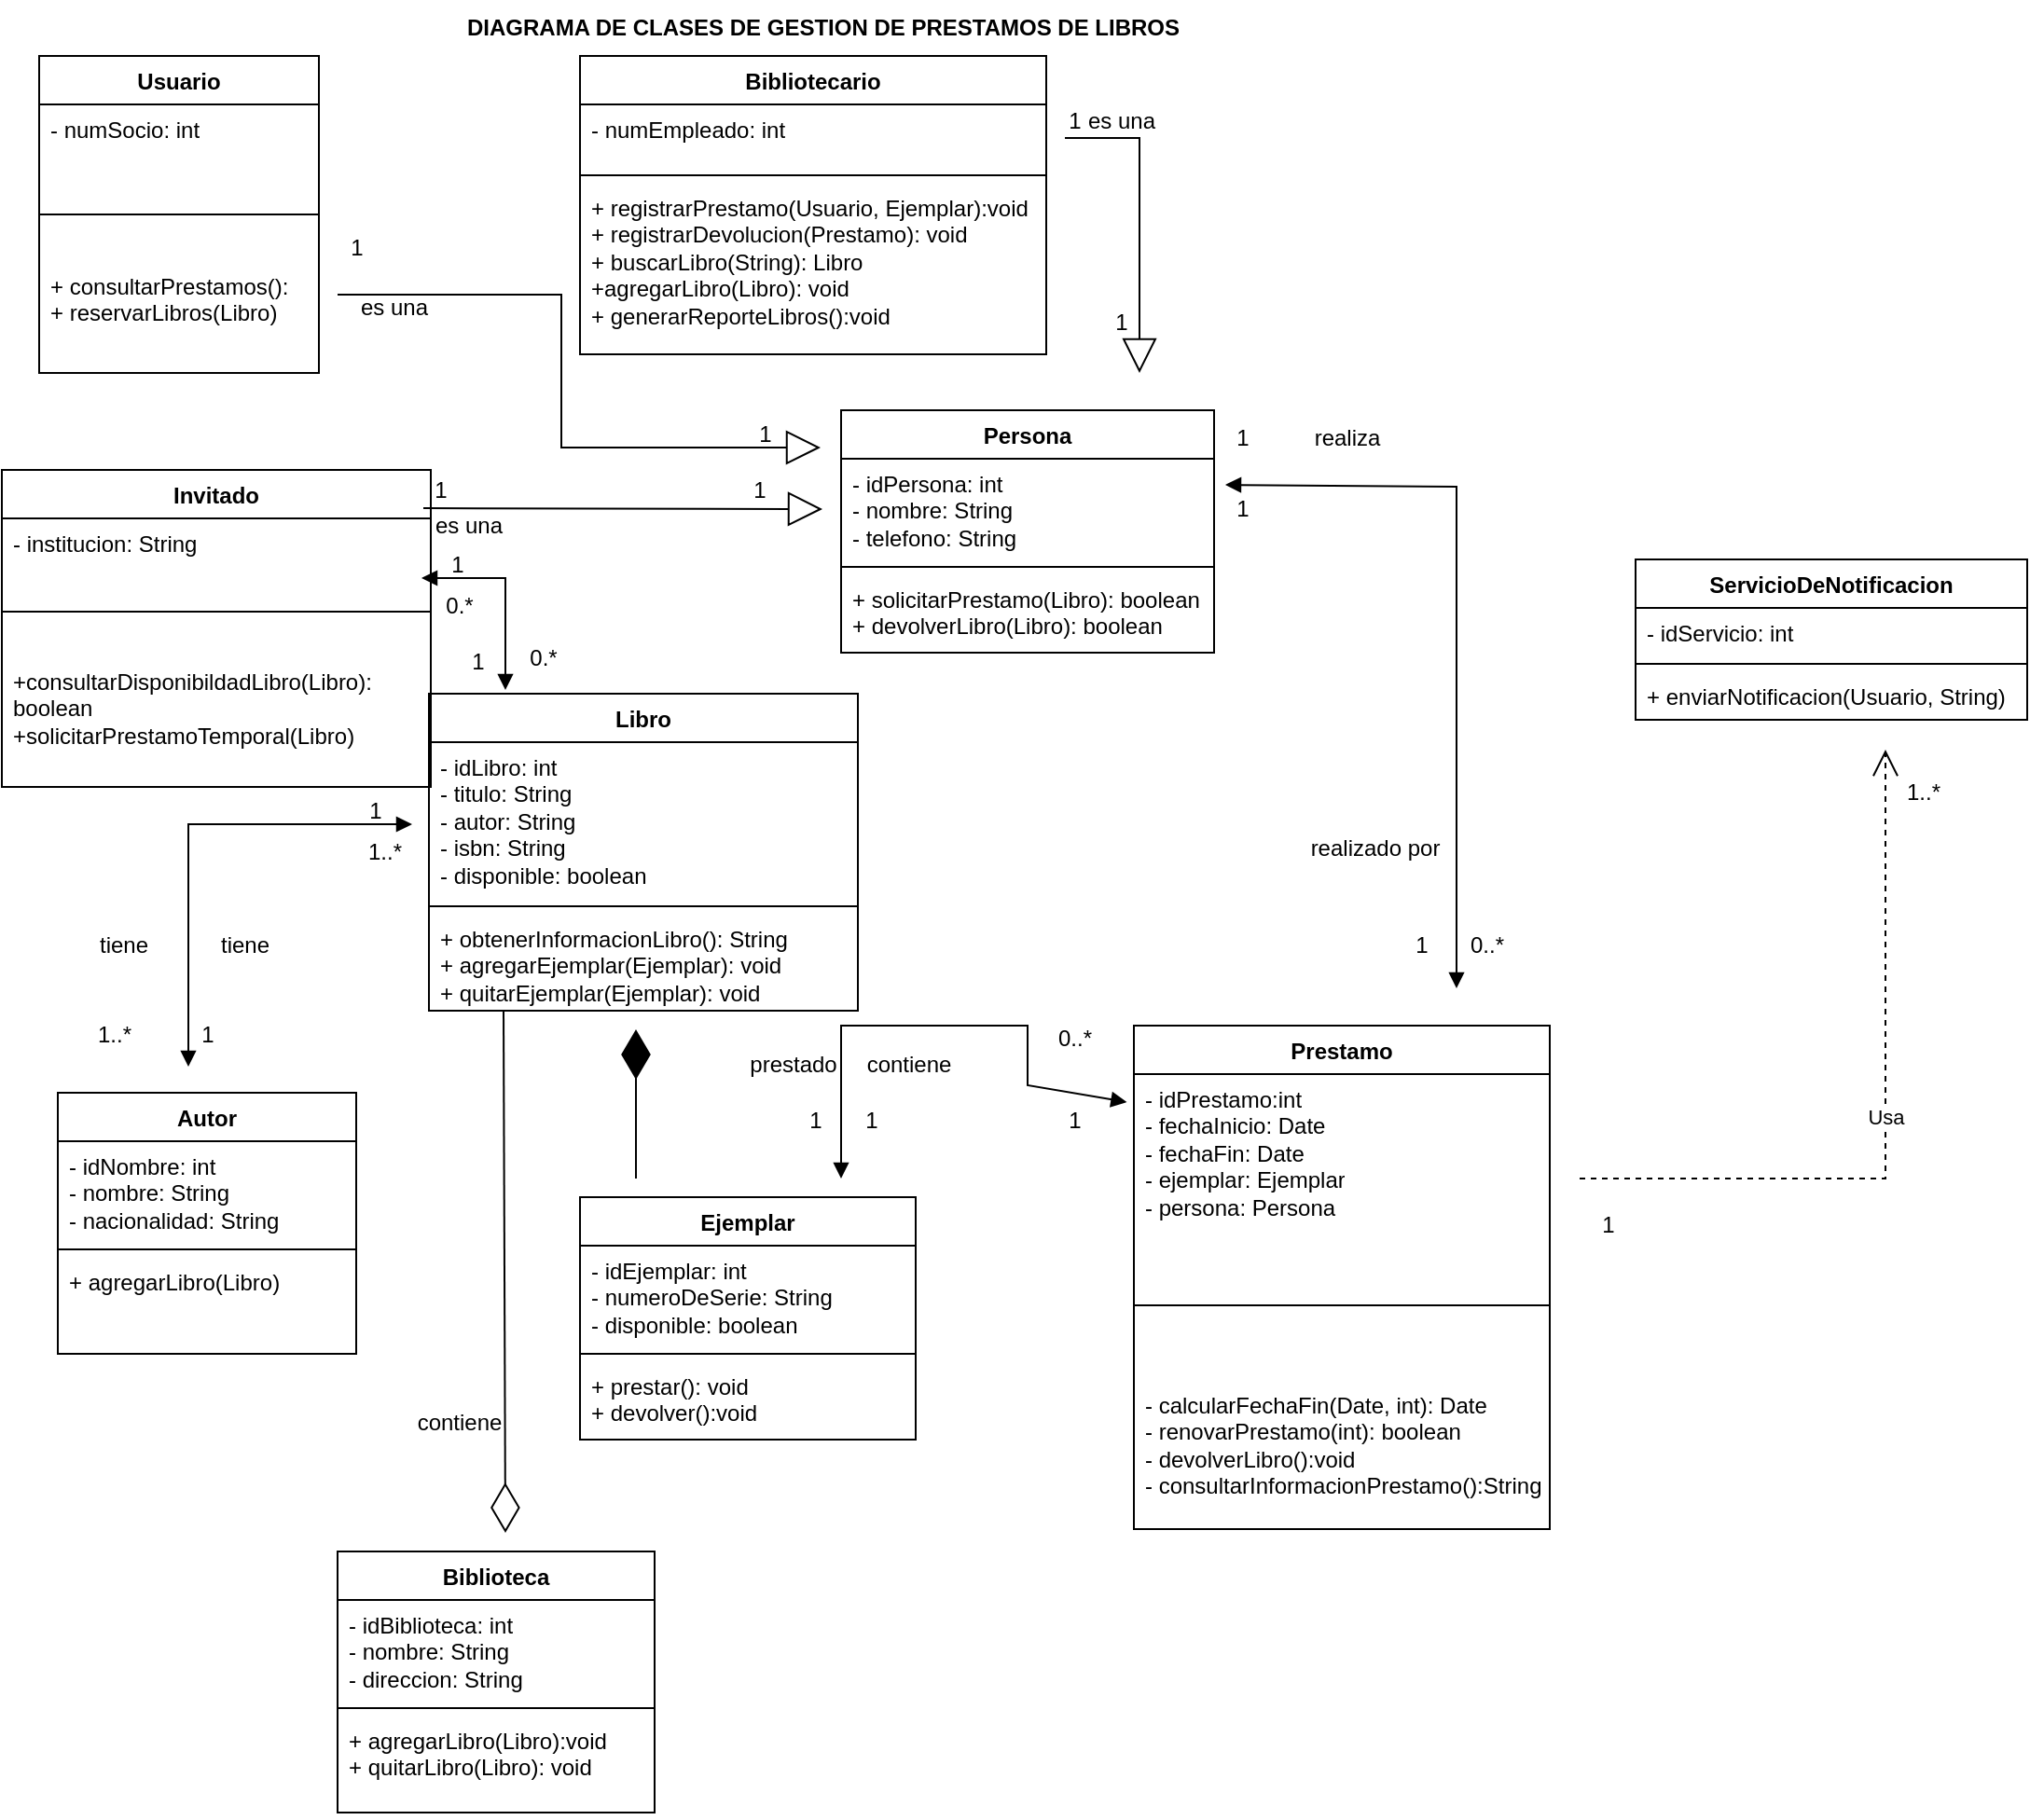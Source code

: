 <mxfile>
    <diagram name="Página-1" id="59dI9cbGG_CPKryZt7Bx">
        <mxGraphModel dx="856" dy="1522" grid="1" gridSize="10" guides="1" tooltips="1" connect="1" arrows="1" fold="1" page="1" pageScale="1" pageWidth="827" pageHeight="1169" math="0" shadow="0">
            <root>
                <mxCell id="0"/>
                <mxCell id="1" parent="0"/>
                <mxCell id="mXPVrTmHUoCWlt6Rz6Be-1" value="Usuario" style="swimlane;fontStyle=1;align=center;verticalAlign=top;childLayout=stackLayout;horizontal=1;startSize=26;horizontalStack=0;resizeParent=1;resizeParentMax=0;resizeLast=0;collapsible=1;marginBottom=0;whiteSpace=wrap;html=1;" parent="1" vertex="1">
                    <mxGeometry x="40" y="-1120" width="150" height="170" as="geometry"/>
                </mxCell>
                <mxCell id="mXPVrTmHUoCWlt6Rz6Be-2" value="- numSocio: int&lt;div&gt;&lt;br&gt;&lt;/div&gt;" style="text;strokeColor=none;fillColor=none;align=left;verticalAlign=top;spacingLeft=4;spacingRight=4;overflow=hidden;rotatable=0;points=[[0,0.5],[1,0.5]];portConstraint=eastwest;whiteSpace=wrap;html=1;" parent="mXPVrTmHUoCWlt6Rz6Be-1" vertex="1">
                    <mxGeometry y="26" width="150" height="34" as="geometry"/>
                </mxCell>
                <mxCell id="mXPVrTmHUoCWlt6Rz6Be-3" value="" style="line;strokeWidth=1;fillColor=none;align=left;verticalAlign=middle;spacingTop=-1;spacingLeft=3;spacingRight=3;rotatable=0;labelPosition=right;points=[];portConstraint=eastwest;strokeColor=inherit;" parent="mXPVrTmHUoCWlt6Rz6Be-1" vertex="1">
                    <mxGeometry y="60" width="150" height="50" as="geometry"/>
                </mxCell>
                <mxCell id="hAf7p9b_0T7X_XNCSZ6n-29" value="+ consultarPrestamos():&lt;div&gt;+ reservarLibros(Libro)&lt;br&gt;&lt;div&gt;&lt;br&gt;&lt;/div&gt;&lt;/div&gt;" style="text;strokeColor=none;fillColor=none;align=left;verticalAlign=top;spacingLeft=4;spacingRight=4;overflow=hidden;rotatable=0;points=[[0,0.5],[1,0.5]];portConstraint=eastwest;whiteSpace=wrap;html=1;" parent="mXPVrTmHUoCWlt6Rz6Be-1" vertex="1">
                    <mxGeometry y="110" width="150" height="60" as="geometry"/>
                </mxCell>
                <mxCell id="mXPVrTmHUoCWlt6Rz6Be-13" value="Libro" style="swimlane;fontStyle=1;align=center;verticalAlign=top;childLayout=stackLayout;horizontal=1;startSize=26;horizontalStack=0;resizeParent=1;resizeParentMax=0;resizeLast=0;collapsible=1;marginBottom=0;whiteSpace=wrap;html=1;" parent="1" vertex="1">
                    <mxGeometry x="249" y="-778" width="230" height="170" as="geometry"/>
                </mxCell>
                <mxCell id="mXPVrTmHUoCWlt6Rz6Be-14" value="- idLibro: int&lt;div&gt;- titulo: String&lt;/div&gt;&lt;div&gt;- autor: String&lt;/div&gt;&lt;div&gt;- isbn: String&lt;/div&gt;&lt;div&gt;- disponible: boolean&lt;/div&gt;" style="text;strokeColor=none;fillColor=none;align=left;verticalAlign=top;spacingLeft=4;spacingRight=4;overflow=hidden;rotatable=0;points=[[0,0.5],[1,0.5]];portConstraint=eastwest;whiteSpace=wrap;html=1;" parent="mXPVrTmHUoCWlt6Rz6Be-13" vertex="1">
                    <mxGeometry y="26" width="230" height="84" as="geometry"/>
                </mxCell>
                <mxCell id="mXPVrTmHUoCWlt6Rz6Be-15" value="" style="line;strokeWidth=1;fillColor=none;align=left;verticalAlign=middle;spacingTop=-1;spacingLeft=3;spacingRight=3;rotatable=0;labelPosition=right;points=[];portConstraint=eastwest;strokeColor=inherit;" parent="mXPVrTmHUoCWlt6Rz6Be-13" vertex="1">
                    <mxGeometry y="110" width="230" height="8" as="geometry"/>
                </mxCell>
                <mxCell id="mXPVrTmHUoCWlt6Rz6Be-16" value="+ obtenerInformacionLibro(): String&lt;div&gt;+ agregarEjemplar(Ejemplar): void&lt;/div&gt;&lt;div&gt;+ quitarEjemplar(Ejemplar): void&lt;br&gt;&lt;div&gt;&lt;br&gt;&lt;/div&gt;&lt;/div&gt;" style="text;strokeColor=none;fillColor=none;align=left;verticalAlign=top;spacingLeft=4;spacingRight=4;overflow=hidden;rotatable=0;points=[[0,0.5],[1,0.5]];portConstraint=eastwest;whiteSpace=wrap;html=1;" parent="mXPVrTmHUoCWlt6Rz6Be-13" vertex="1">
                    <mxGeometry y="118" width="230" height="52" as="geometry"/>
                </mxCell>
                <mxCell id="mXPVrTmHUoCWlt6Rz6Be-17" value="Prestamo" style="swimlane;fontStyle=1;align=center;verticalAlign=top;childLayout=stackLayout;horizontal=1;startSize=26;horizontalStack=0;resizeParent=1;resizeParentMax=0;resizeLast=0;collapsible=1;marginBottom=0;whiteSpace=wrap;html=1;" parent="1" vertex="1">
                    <mxGeometry x="627" y="-600" width="223" height="270" as="geometry"/>
                </mxCell>
                <mxCell id="mXPVrTmHUoCWlt6Rz6Be-18" value="- idPrestamo:int&lt;div&gt;- fechaInicio: Date&lt;/div&gt;&lt;div&gt;- fechaFin: Date&lt;/div&gt;&lt;div&gt;- ejemplar: Ejemplar&lt;/div&gt;&lt;div&gt;- persona: Persona&lt;/div&gt;" style="text;strokeColor=none;fillColor=none;align=left;verticalAlign=top;spacingLeft=4;spacingRight=4;overflow=hidden;rotatable=0;points=[[0,0.5],[1,0.5]];portConstraint=eastwest;whiteSpace=wrap;html=1;" parent="mXPVrTmHUoCWlt6Rz6Be-17" vertex="1">
                    <mxGeometry y="26" width="223" height="84" as="geometry"/>
                </mxCell>
                <mxCell id="mXPVrTmHUoCWlt6Rz6Be-19" value="" style="line;strokeWidth=1;fillColor=none;align=left;verticalAlign=middle;spacingTop=-1;spacingLeft=3;spacingRight=3;rotatable=0;labelPosition=right;points=[];portConstraint=eastwest;strokeColor=inherit;" parent="mXPVrTmHUoCWlt6Rz6Be-17" vertex="1">
                    <mxGeometry y="110" width="223" height="80" as="geometry"/>
                </mxCell>
                <mxCell id="mXPVrTmHUoCWlt6Rz6Be-52" value="- calcularFechaFin(Date, int): Date&lt;div&gt;- renovarPrestamo(int): boolean&lt;/div&gt;&lt;div&gt;- devolverLibro():void&lt;/div&gt;&lt;div&gt;- consultarInformacionPrestamo():String&lt;/div&gt;" style="text;strokeColor=none;fillColor=none;align=left;verticalAlign=top;spacingLeft=4;spacingRight=4;overflow=hidden;rotatable=0;points=[[0,0.5],[1,0.5]];portConstraint=eastwest;whiteSpace=wrap;html=1;" parent="mXPVrTmHUoCWlt6Rz6Be-17" vertex="1">
                    <mxGeometry y="190" width="223" height="80" as="geometry"/>
                </mxCell>
                <mxCell id="mXPVrTmHUoCWlt6Rz6Be-26" value="" style="endArrow=block;startArrow=block;endFill=1;startFill=1;html=1;rounded=0;" parent="1" edge="1">
                    <mxGeometry width="160" relative="1" as="geometry">
                        <mxPoint x="676" y="-890" as="sourcePoint"/>
                        <mxPoint x="800" y="-620" as="targetPoint"/>
                        <Array as="points">
                            <mxPoint x="800" y="-889"/>
                        </Array>
                    </mxGeometry>
                </mxCell>
                <mxCell id="mXPVrTmHUoCWlt6Rz6Be-30" value="1" style="text;html=1;align=center;verticalAlign=middle;resizable=0;points=[];autosize=1;strokeColor=none;fillColor=none;" parent="1" vertex="1">
                    <mxGeometry x="670" y="-930" width="30" height="30" as="geometry"/>
                </mxCell>
                <mxCell id="mXPVrTmHUoCWlt6Rz6Be-31" value="0..*" style="text;html=1;align=center;verticalAlign=middle;resizable=0;points=[];autosize=1;strokeColor=none;fillColor=none;" parent="1" vertex="1">
                    <mxGeometry x="796" y="-658" width="40" height="30" as="geometry"/>
                </mxCell>
                <mxCell id="mXPVrTmHUoCWlt6Rz6Be-36" value="1" style="text;html=1;align=center;verticalAlign=middle;resizable=0;points=[];autosize=1;strokeColor=none;fillColor=none;" parent="1" vertex="1">
                    <mxGeometry x="766" y="-658" width="30" height="30" as="geometry"/>
                </mxCell>
                <mxCell id="mXPVrTmHUoCWlt6Rz6Be-37" value="1" style="text;html=1;align=center;verticalAlign=middle;resizable=0;points=[];autosize=1;strokeColor=none;fillColor=none;" parent="1" vertex="1">
                    <mxGeometry x="670" y="-892" width="30" height="30" as="geometry"/>
                </mxCell>
                <mxCell id="mXPVrTmHUoCWlt6Rz6Be-40" value="0..*" style="text;html=1;align=center;verticalAlign=middle;resizable=0;points=[];autosize=1;strokeColor=none;fillColor=none;" parent="1" vertex="1">
                    <mxGeometry x="575" y="-608" width="40" height="30" as="geometry"/>
                </mxCell>
                <mxCell id="mXPVrTmHUoCWlt6Rz6Be-41" value="" style="endArrow=block;startArrow=block;endFill=1;startFill=1;html=1;rounded=0;entryX=-0.017;entryY=0.179;entryDx=0;entryDy=0;entryPerimeter=0;" parent="1" target="mXPVrTmHUoCWlt6Rz6Be-18" edge="1">
                    <mxGeometry width="160" relative="1" as="geometry">
                        <mxPoint x="470" y="-518" as="sourcePoint"/>
                        <mxPoint x="545" y="-642" as="targetPoint"/>
                        <Array as="points">
                            <mxPoint x="470" y="-600"/>
                            <mxPoint x="570" y="-600"/>
                            <mxPoint x="570" y="-568"/>
                        </Array>
                    </mxGeometry>
                </mxCell>
                <mxCell id="mXPVrTmHUoCWlt6Rz6Be-42" value="1" style="text;html=1;align=center;verticalAlign=middle;resizable=0;points=[];autosize=1;strokeColor=none;fillColor=none;" parent="1" vertex="1">
                    <mxGeometry x="471" y="-564" width="30" height="30" as="geometry"/>
                </mxCell>
                <mxCell id="mXPVrTmHUoCWlt6Rz6Be-43" value="1" style="text;html=1;align=center;verticalAlign=middle;resizable=0;points=[];autosize=1;strokeColor=none;fillColor=none;" parent="1" vertex="1">
                    <mxGeometry x="580" y="-564" width="30" height="30" as="geometry"/>
                </mxCell>
                <mxCell id="mXPVrTmHUoCWlt6Rz6Be-44" value="1" style="text;html=1;align=center;verticalAlign=middle;resizable=0;points=[];autosize=1;strokeColor=none;fillColor=none;" parent="1" vertex="1">
                    <mxGeometry x="441" y="-564" width="30" height="30" as="geometry"/>
                </mxCell>
                <mxCell id="mXPVrTmHUoCWlt6Rz6Be-45" value="DIAGRAMA DE CLASES DE GESTION DE PRESTAMOS DE LIBROS" style="text;html=1;align=center;verticalAlign=middle;resizable=0;points=[];autosize=1;strokeColor=none;fillColor=none;labelBackgroundColor=none;textShadow=0;fontStyle=1" parent="1" vertex="1">
                    <mxGeometry x="260" y="-1150" width="400" height="30" as="geometry"/>
                </mxCell>
                <mxCell id="mXPVrTmHUoCWlt6Rz6Be-46" value="realiza" style="text;html=1;align=center;verticalAlign=middle;resizable=0;points=[];autosize=1;strokeColor=none;fillColor=none;" parent="1" vertex="1">
                    <mxGeometry x="711" y="-930" width="60" height="30" as="geometry"/>
                </mxCell>
                <mxCell id="mXPVrTmHUoCWlt6Rz6Be-47" value="prestado" style="text;html=1;align=center;verticalAlign=middle;resizable=0;points=[];autosize=1;strokeColor=none;fillColor=none;" parent="1" vertex="1">
                    <mxGeometry x="409" y="-594" width="70" height="30" as="geometry"/>
                </mxCell>
                <mxCell id="mXPVrTmHUoCWlt6Rz6Be-50" value="realizado por" style="text;html=1;align=center;verticalAlign=middle;resizable=0;points=[];autosize=1;strokeColor=none;fillColor=none;" parent="1" vertex="1">
                    <mxGeometry x="711" y="-710" width="90" height="30" as="geometry"/>
                </mxCell>
                <mxCell id="mXPVrTmHUoCWlt6Rz6Be-51" value="contiene" style="text;html=1;align=center;verticalAlign=middle;resizable=0;points=[];autosize=1;strokeColor=none;fillColor=none;" parent="1" vertex="1">
                    <mxGeometry x="471" y="-594" width="70" height="30" as="geometry"/>
                </mxCell>
                <mxCell id="yAmc-SoySbYawAIt4ExF-1" value="Biblioteca" style="swimlane;fontStyle=1;align=center;verticalAlign=top;childLayout=stackLayout;horizontal=1;startSize=26;horizontalStack=0;resizeParent=1;resizeParentMax=0;resizeLast=0;collapsible=1;marginBottom=0;whiteSpace=wrap;html=1;" parent="1" vertex="1">
                    <mxGeometry x="200" y="-318" width="170" height="140" as="geometry"/>
                </mxCell>
                <mxCell id="yAmc-SoySbYawAIt4ExF-2" value="- idBiblioteca: int&lt;div&gt;- nombre: String&lt;/div&gt;&lt;div&gt;- direccion: String&lt;br&gt;&lt;div&gt;&lt;br&gt;&lt;/div&gt;&lt;/div&gt;" style="text;strokeColor=none;fillColor=none;align=left;verticalAlign=top;spacingLeft=4;spacingRight=4;overflow=hidden;rotatable=0;points=[[0,0.5],[1,0.5]];portConstraint=eastwest;whiteSpace=wrap;html=1;" parent="yAmc-SoySbYawAIt4ExF-1" vertex="1">
                    <mxGeometry y="26" width="170" height="54" as="geometry"/>
                </mxCell>
                <mxCell id="yAmc-SoySbYawAIt4ExF-3" value="" style="line;strokeWidth=1;fillColor=none;align=left;verticalAlign=middle;spacingTop=-1;spacingLeft=3;spacingRight=3;rotatable=0;labelPosition=right;points=[];portConstraint=eastwest;strokeColor=inherit;" parent="yAmc-SoySbYawAIt4ExF-1" vertex="1">
                    <mxGeometry y="80" width="170" height="8" as="geometry"/>
                </mxCell>
                <mxCell id="yAmc-SoySbYawAIt4ExF-4" value="+ agregarLibro(Libro):void&lt;div&gt;+ quitarLibro(Libro): void&lt;/div&gt;" style="text;strokeColor=none;fillColor=none;align=left;verticalAlign=top;spacingLeft=4;spacingRight=4;overflow=hidden;rotatable=0;points=[[0,0.5],[1,0.5]];portConstraint=eastwest;whiteSpace=wrap;html=1;" parent="yAmc-SoySbYawAIt4ExF-1" vertex="1">
                    <mxGeometry y="88" width="170" height="52" as="geometry"/>
                </mxCell>
                <mxCell id="yAmc-SoySbYawAIt4ExF-5" value="Ejemplar" style="swimlane;fontStyle=1;align=center;verticalAlign=top;childLayout=stackLayout;horizontal=1;startSize=26;horizontalStack=0;resizeParent=1;resizeParentMax=0;resizeLast=0;collapsible=1;marginBottom=0;whiteSpace=wrap;html=1;" parent="1" vertex="1">
                    <mxGeometry x="330" y="-508" width="180" height="130" as="geometry"/>
                </mxCell>
                <mxCell id="yAmc-SoySbYawAIt4ExF-6" value="- idEjemplar: int&lt;div&gt;- numeroDeSerie: String&lt;/div&gt;&lt;div&gt;- disponible: boolean&lt;/div&gt;" style="text;strokeColor=none;fillColor=none;align=left;verticalAlign=top;spacingLeft=4;spacingRight=4;overflow=hidden;rotatable=0;points=[[0,0.5],[1,0.5]];portConstraint=eastwest;whiteSpace=wrap;html=1;" parent="yAmc-SoySbYawAIt4ExF-5" vertex="1">
                    <mxGeometry y="26" width="180" height="54" as="geometry"/>
                </mxCell>
                <mxCell id="yAmc-SoySbYawAIt4ExF-7" value="" style="line;strokeWidth=1;fillColor=none;align=left;verticalAlign=middle;spacingTop=-1;spacingLeft=3;spacingRight=3;rotatable=0;labelPosition=right;points=[];portConstraint=eastwest;strokeColor=inherit;" parent="yAmc-SoySbYawAIt4ExF-5" vertex="1">
                    <mxGeometry y="80" width="180" height="8" as="geometry"/>
                </mxCell>
                <mxCell id="yAmc-SoySbYawAIt4ExF-8" value="+ prestar(): void&lt;div&gt;+ devolver():void&lt;/div&gt;" style="text;strokeColor=none;fillColor=none;align=left;verticalAlign=top;spacingLeft=4;spacingRight=4;overflow=hidden;rotatable=0;points=[[0,0.5],[1,0.5]];portConstraint=eastwest;whiteSpace=wrap;html=1;" parent="yAmc-SoySbYawAIt4ExF-5" vertex="1">
                    <mxGeometry y="88" width="180" height="42" as="geometry"/>
                </mxCell>
                <mxCell id="yAmc-SoySbYawAIt4ExF-9" value="Autor" style="swimlane;fontStyle=1;align=center;verticalAlign=top;childLayout=stackLayout;horizontal=1;startSize=26;horizontalStack=0;resizeParent=1;resizeParentMax=0;resizeLast=0;collapsible=1;marginBottom=0;whiteSpace=wrap;html=1;" parent="1" vertex="1">
                    <mxGeometry x="50" y="-564" width="160" height="140" as="geometry"/>
                </mxCell>
                <mxCell id="yAmc-SoySbYawAIt4ExF-10" value="- idNombre: int&lt;div&gt;- nombre: String&lt;br&gt;&lt;div&gt;- nacionalidad: String&lt;/div&gt;&lt;div&gt;&lt;br&gt;&lt;/div&gt;&lt;/div&gt;" style="text;strokeColor=none;fillColor=none;align=left;verticalAlign=top;spacingLeft=4;spacingRight=4;overflow=hidden;rotatable=0;points=[[0,0.5],[1,0.5]];portConstraint=eastwest;whiteSpace=wrap;html=1;" parent="yAmc-SoySbYawAIt4ExF-9" vertex="1">
                    <mxGeometry y="26" width="160" height="54" as="geometry"/>
                </mxCell>
                <mxCell id="yAmc-SoySbYawAIt4ExF-11" value="" style="line;strokeWidth=1;fillColor=none;align=left;verticalAlign=middle;spacingTop=-1;spacingLeft=3;spacingRight=3;rotatable=0;labelPosition=right;points=[];portConstraint=eastwest;strokeColor=inherit;" parent="yAmc-SoySbYawAIt4ExF-9" vertex="1">
                    <mxGeometry y="80" width="160" height="8" as="geometry"/>
                </mxCell>
                <mxCell id="yAmc-SoySbYawAIt4ExF-12" value="+ agregarLibro(Libro)" style="text;strokeColor=none;fillColor=none;align=left;verticalAlign=top;spacingLeft=4;spacingRight=4;overflow=hidden;rotatable=0;points=[[0,0.5],[1,0.5]];portConstraint=eastwest;whiteSpace=wrap;html=1;" parent="yAmc-SoySbYawAIt4ExF-9" vertex="1">
                    <mxGeometry y="88" width="160" height="52" as="geometry"/>
                </mxCell>
                <mxCell id="yAmc-SoySbYawAIt4ExF-14" value="" style="endArrow=diamondThin;endFill=0;endSize=24;html=1;rounded=0;" parent="1" edge="1">
                    <mxGeometry width="160" relative="1" as="geometry">
                        <mxPoint x="289" y="-608" as="sourcePoint"/>
                        <mxPoint x="290" y="-328" as="targetPoint"/>
                    </mxGeometry>
                </mxCell>
                <mxCell id="yAmc-SoySbYawAIt4ExF-15" value="" style="endArrow=diamondThin;endFill=1;endSize=24;html=1;rounded=0;" parent="1" edge="1">
                    <mxGeometry width="160" relative="1" as="geometry">
                        <mxPoint x="360" y="-518" as="sourcePoint"/>
                        <mxPoint x="360" y="-598" as="targetPoint"/>
                    </mxGeometry>
                </mxCell>
                <mxCell id="yAmc-SoySbYawAIt4ExF-16" value="" style="endArrow=block;startArrow=block;endFill=1;startFill=1;html=1;rounded=0;" parent="1" edge="1">
                    <mxGeometry width="160" relative="1" as="geometry">
                        <mxPoint x="120" y="-578" as="sourcePoint"/>
                        <mxPoint x="240" y="-708" as="targetPoint"/>
                        <Array as="points">
                            <mxPoint x="120" y="-708"/>
                        </Array>
                    </mxGeometry>
                </mxCell>
                <mxCell id="yAmc-SoySbYawAIt4ExF-17" value="1" style="text;html=1;align=center;verticalAlign=middle;resizable=0;points=[];autosize=1;strokeColor=none;fillColor=none;" parent="1" vertex="1">
                    <mxGeometry x="205" y="-730" width="30" height="30" as="geometry"/>
                </mxCell>
                <mxCell id="yAmc-SoySbYawAIt4ExF-18" value="1..*" style="text;html=1;align=center;verticalAlign=middle;resizable=0;points=[];autosize=1;strokeColor=none;fillColor=none;" parent="1" vertex="1">
                    <mxGeometry x="60" y="-610" width="40" height="30" as="geometry"/>
                </mxCell>
                <mxCell id="yAmc-SoySbYawAIt4ExF-19" value="tiene" style="text;html=1;align=center;verticalAlign=middle;resizable=0;points=[];autosize=1;strokeColor=none;fillColor=none;" parent="1" vertex="1">
                    <mxGeometry x="60" y="-658" width="50" height="30" as="geometry"/>
                </mxCell>
                <mxCell id="yAmc-SoySbYawAIt4ExF-20" value="1" style="text;html=1;align=center;verticalAlign=middle;resizable=0;points=[];autosize=1;strokeColor=none;fillColor=none;" parent="1" vertex="1">
                    <mxGeometry x="115" y="-610" width="30" height="30" as="geometry"/>
                </mxCell>
                <mxCell id="yAmc-SoySbYawAIt4ExF-21" value="1..*" style="text;html=1;align=center;verticalAlign=middle;resizable=0;points=[];autosize=1;strokeColor=none;fillColor=none;" parent="1" vertex="1">
                    <mxGeometry x="205" y="-708" width="40" height="30" as="geometry"/>
                </mxCell>
                <mxCell id="yAmc-SoySbYawAIt4ExF-22" value="tiene" style="text;html=1;align=center;verticalAlign=middle;resizable=0;points=[];autosize=1;strokeColor=none;fillColor=none;" parent="1" vertex="1">
                    <mxGeometry x="125" y="-658" width="50" height="30" as="geometry"/>
                </mxCell>
                <mxCell id="yAmc-SoySbYawAIt4ExF-24" value="ServicioDeNotificacion" style="swimlane;fontStyle=1;align=center;verticalAlign=top;childLayout=stackLayout;horizontal=1;startSize=26;horizontalStack=0;resizeParent=1;resizeParentMax=0;resizeLast=0;collapsible=1;marginBottom=0;whiteSpace=wrap;html=1;" parent="1" vertex="1">
                    <mxGeometry x="896" y="-850" width="210" height="86" as="geometry"/>
                </mxCell>
                <mxCell id="yAmc-SoySbYawAIt4ExF-25" value="- idServicio: int" style="text;strokeColor=none;fillColor=none;align=left;verticalAlign=top;spacingLeft=4;spacingRight=4;overflow=hidden;rotatable=0;points=[[0,0.5],[1,0.5]];portConstraint=eastwest;whiteSpace=wrap;html=1;" parent="yAmc-SoySbYawAIt4ExF-24" vertex="1">
                    <mxGeometry y="26" width="210" height="26" as="geometry"/>
                </mxCell>
                <mxCell id="yAmc-SoySbYawAIt4ExF-26" value="" style="line;strokeWidth=1;fillColor=none;align=left;verticalAlign=middle;spacingTop=-1;spacingLeft=3;spacingRight=3;rotatable=0;labelPosition=right;points=[];portConstraint=eastwest;strokeColor=inherit;" parent="yAmc-SoySbYawAIt4ExF-24" vertex="1">
                    <mxGeometry y="52" width="210" height="8" as="geometry"/>
                </mxCell>
                <mxCell id="yAmc-SoySbYawAIt4ExF-27" value="+ enviarNotificacion(Usuario, String)" style="text;strokeColor=none;fillColor=none;align=left;verticalAlign=top;spacingLeft=4;spacingRight=4;overflow=hidden;rotatable=0;points=[[0,0.5],[1,0.5]];portConstraint=eastwest;whiteSpace=wrap;html=1;" parent="yAmc-SoySbYawAIt4ExF-24" vertex="1">
                    <mxGeometry y="60" width="210" height="26" as="geometry"/>
                </mxCell>
                <mxCell id="yAmc-SoySbYawAIt4ExF-28" value="Usa" style="endArrow=open;endSize=12;dashed=1;html=1;rounded=0;" parent="1" edge="1">
                    <mxGeometry width="160" relative="1" as="geometry">
                        <mxPoint x="866" y="-518" as="sourcePoint"/>
                        <mxPoint x="1030" y="-748" as="targetPoint"/>
                        <Array as="points">
                            <mxPoint x="1030" y="-518"/>
                        </Array>
                    </mxGeometry>
                </mxCell>
                <mxCell id="yAmc-SoySbYawAIt4ExF-29" value="1" style="text;html=1;align=center;verticalAlign=middle;resizable=0;points=[];autosize=1;strokeColor=none;fillColor=none;" parent="1" vertex="1">
                    <mxGeometry x="866" y="-508" width="30" height="30" as="geometry"/>
                </mxCell>
                <mxCell id="yAmc-SoySbYawAIt4ExF-30" value="1..*" style="text;html=1;align=center;verticalAlign=middle;resizable=0;points=[];autosize=1;strokeColor=none;fillColor=none;" parent="1" vertex="1">
                    <mxGeometry x="1030" y="-740" width="40" height="30" as="geometry"/>
                </mxCell>
                <mxCell id="hAf7p9b_0T7X_XNCSZ6n-1" value="contiene" style="text;html=1;align=center;verticalAlign=middle;resizable=0;points=[];autosize=1;strokeColor=none;fillColor=none;" parent="1" vertex="1">
                    <mxGeometry x="230" y="-402" width="70" height="30" as="geometry"/>
                </mxCell>
                <mxCell id="hAf7p9b_0T7X_XNCSZ6n-2" value="Persona" style="swimlane;fontStyle=1;align=center;verticalAlign=top;childLayout=stackLayout;horizontal=1;startSize=26;horizontalStack=0;resizeParent=1;resizeParentMax=0;resizeLast=0;collapsible=1;marginBottom=0;whiteSpace=wrap;html=1;" parent="1" vertex="1">
                    <mxGeometry x="470" y="-930" width="200" height="130" as="geometry"/>
                </mxCell>
                <mxCell id="hAf7p9b_0T7X_XNCSZ6n-3" value="- idPersona: int&lt;div&gt;- nombre: String&lt;/div&gt;&lt;div&gt;- telefono: String&lt;/div&gt;" style="text;strokeColor=none;fillColor=none;align=left;verticalAlign=top;spacingLeft=4;spacingRight=4;overflow=hidden;rotatable=0;points=[[0,0.5],[1,0.5]];portConstraint=eastwest;whiteSpace=wrap;html=1;" parent="hAf7p9b_0T7X_XNCSZ6n-2" vertex="1">
                    <mxGeometry y="26" width="200" height="54" as="geometry"/>
                </mxCell>
                <mxCell id="hAf7p9b_0T7X_XNCSZ6n-4" value="" style="line;strokeWidth=1;fillColor=none;align=left;verticalAlign=middle;spacingTop=-1;spacingLeft=3;spacingRight=3;rotatable=0;labelPosition=right;points=[];portConstraint=eastwest;strokeColor=inherit;" parent="hAf7p9b_0T7X_XNCSZ6n-2" vertex="1">
                    <mxGeometry y="80" width="200" height="8" as="geometry"/>
                </mxCell>
                <mxCell id="hAf7p9b_0T7X_XNCSZ6n-5" value="+ solicitarPrestamo(Libro): boolean&lt;div&gt;+ devolverLibro(Libro): boolean&lt;/div&gt;" style="text;strokeColor=none;fillColor=none;align=left;verticalAlign=top;spacingLeft=4;spacingRight=4;overflow=hidden;rotatable=0;points=[[0,0.5],[1,0.5]];portConstraint=eastwest;whiteSpace=wrap;html=1;" parent="hAf7p9b_0T7X_XNCSZ6n-2" vertex="1">
                    <mxGeometry y="88" width="200" height="42" as="geometry"/>
                </mxCell>
                <mxCell id="hAf7p9b_0T7X_XNCSZ6n-6" value="Bibliotecario" style="swimlane;fontStyle=1;align=center;verticalAlign=top;childLayout=stackLayout;horizontal=1;startSize=26;horizontalStack=0;resizeParent=1;resizeParentMax=0;resizeLast=0;collapsible=1;marginBottom=0;whiteSpace=wrap;html=1;" parent="1" vertex="1">
                    <mxGeometry x="330" y="-1120" width="250" height="160" as="geometry"/>
                </mxCell>
                <mxCell id="hAf7p9b_0T7X_XNCSZ6n-7" value="- numEmpleado: int" style="text;strokeColor=none;fillColor=none;align=left;verticalAlign=top;spacingLeft=4;spacingRight=4;overflow=hidden;rotatable=0;points=[[0,0.5],[1,0.5]];portConstraint=eastwest;whiteSpace=wrap;html=1;" parent="hAf7p9b_0T7X_XNCSZ6n-6" vertex="1">
                    <mxGeometry y="26" width="250" height="34" as="geometry"/>
                </mxCell>
                <mxCell id="hAf7p9b_0T7X_XNCSZ6n-8" value="" style="line;strokeWidth=1;fillColor=none;align=left;verticalAlign=middle;spacingTop=-1;spacingLeft=3;spacingRight=3;rotatable=0;labelPosition=right;points=[];portConstraint=eastwest;strokeColor=inherit;" parent="hAf7p9b_0T7X_XNCSZ6n-6" vertex="1">
                    <mxGeometry y="60" width="250" height="8" as="geometry"/>
                </mxCell>
                <mxCell id="hAf7p9b_0T7X_XNCSZ6n-33" value="&lt;div&gt;&lt;div&gt;+ registrarPrestamo(Usuario, Ejemplar):void&lt;/div&gt;&lt;/div&gt;&lt;div&gt;+ registrarDevolucion(Prestamo): void&lt;/div&gt;&lt;div&gt;+ buscarLibro(String): Libro&lt;/div&gt;&lt;div&gt;+agregarLibro(Libro): void&lt;/div&gt;&lt;div&gt;+ generarReporteLibros():void&lt;/div&gt;" style="text;strokeColor=none;fillColor=none;align=left;verticalAlign=top;spacingLeft=4;spacingRight=4;overflow=hidden;rotatable=0;points=[[0,0.5],[1,0.5]];portConstraint=eastwest;whiteSpace=wrap;html=1;" parent="hAf7p9b_0T7X_XNCSZ6n-6" vertex="1">
                    <mxGeometry y="68" width="250" height="92" as="geometry"/>
                </mxCell>
                <mxCell id="hAf7p9b_0T7X_XNCSZ6n-10" value="Invitado" style="swimlane;fontStyle=1;align=center;verticalAlign=top;childLayout=stackLayout;horizontal=1;startSize=26;horizontalStack=0;resizeParent=1;resizeParentMax=0;resizeLast=0;collapsible=1;marginBottom=0;whiteSpace=wrap;html=1;" parent="1" vertex="1">
                    <mxGeometry x="20" y="-898" width="230" height="170" as="geometry"/>
                </mxCell>
                <mxCell id="hAf7p9b_0T7X_XNCSZ6n-11" value="- institucion: String" style="text;strokeColor=none;fillColor=none;align=left;verticalAlign=top;spacingLeft=4;spacingRight=4;overflow=hidden;rotatable=0;points=[[0,0.5],[1,0.5]];portConstraint=eastwest;whiteSpace=wrap;html=1;" parent="hAf7p9b_0T7X_XNCSZ6n-10" vertex="1">
                    <mxGeometry y="26" width="230" height="26" as="geometry"/>
                </mxCell>
                <mxCell id="hAf7p9b_0T7X_XNCSZ6n-12" value="" style="line;strokeWidth=1;fillColor=none;align=left;verticalAlign=middle;spacingTop=-1;spacingLeft=3;spacingRight=3;rotatable=0;labelPosition=right;points=[];portConstraint=eastwest;strokeColor=inherit;" parent="hAf7p9b_0T7X_XNCSZ6n-10" vertex="1">
                    <mxGeometry y="52" width="230" height="48" as="geometry"/>
                </mxCell>
                <mxCell id="hAf7p9b_0T7X_XNCSZ6n-30" value="+consultarDisponibildadLibro(Libro): boolean&lt;div&gt;+solicitarPrestamoTemporal(Libro)&lt;/div&gt;" style="text;strokeColor=none;fillColor=none;align=left;verticalAlign=top;spacingLeft=4;spacingRight=4;overflow=hidden;rotatable=0;points=[[0,0.5],[1,0.5]];portConstraint=eastwest;whiteSpace=wrap;html=1;" parent="hAf7p9b_0T7X_XNCSZ6n-10" vertex="1">
                    <mxGeometry y="100" width="230" height="70" as="geometry"/>
                </mxCell>
                <mxCell id="hAf7p9b_0T7X_XNCSZ6n-14" value="" style="endArrow=block;endSize=16;endFill=0;html=1;rounded=0;" parent="1" edge="1">
                    <mxGeometry width="160" relative="1" as="geometry">
                        <mxPoint x="246" y="-877.5" as="sourcePoint"/>
                        <mxPoint x="460" y="-877" as="targetPoint"/>
                    </mxGeometry>
                </mxCell>
                <mxCell id="hAf7p9b_0T7X_XNCSZ6n-15" value="" style="endArrow=block;endSize=16;endFill=0;html=1;rounded=0;exitX=1;exitY=0.5;exitDx=0;exitDy=0;" parent="1" edge="1">
                    <mxGeometry x="0.003" width="160" relative="1" as="geometry">
                        <mxPoint x="200" y="-992" as="sourcePoint"/>
                        <mxPoint x="459" y="-910" as="targetPoint"/>
                        <Array as="points">
                            <mxPoint x="320" y="-992"/>
                            <mxPoint x="320" y="-910"/>
                        </Array>
                        <mxPoint as="offset"/>
                    </mxGeometry>
                </mxCell>
                <mxCell id="hAf7p9b_0T7X_XNCSZ6n-16" value="" style="endArrow=block;endSize=16;endFill=0;html=1;rounded=0;" parent="1" edge="1">
                    <mxGeometry x="0.035" y="40" width="160" relative="1" as="geometry">
                        <mxPoint x="590" y="-1076" as="sourcePoint"/>
                        <mxPoint x="630" y="-950" as="targetPoint"/>
                        <Array as="points">
                            <mxPoint x="630" y="-1076"/>
                            <mxPoint x="630" y="-994"/>
                        </Array>
                        <mxPoint x="-1" y="-8" as="offset"/>
                    </mxGeometry>
                </mxCell>
                <mxCell id="hAf7p9b_0T7X_XNCSZ6n-17" value="es una" style="text;html=1;align=center;verticalAlign=middle;resizable=0;points=[];autosize=1;strokeColor=none;fillColor=none;" parent="1" vertex="1">
                    <mxGeometry x="590" y="-1100" width="60" height="30" as="geometry"/>
                </mxCell>
                <mxCell id="hAf7p9b_0T7X_XNCSZ6n-18" value="1" style="text;html=1;align=center;verticalAlign=middle;resizable=0;points=[];autosize=1;strokeColor=none;fillColor=none;" parent="1" vertex="1">
                    <mxGeometry x="580" y="-1100" width="30" height="30" as="geometry"/>
                </mxCell>
                <mxCell id="hAf7p9b_0T7X_XNCSZ6n-19" value="1" style="text;html=1;align=center;verticalAlign=middle;resizable=0;points=[];autosize=1;strokeColor=none;fillColor=none;" parent="1" vertex="1">
                    <mxGeometry x="605" y="-992" width="30" height="30" as="geometry"/>
                </mxCell>
                <mxCell id="hAf7p9b_0T7X_XNCSZ6n-20" value="es una" style="text;html=1;align=center;verticalAlign=middle;resizable=0;points=[];autosize=1;strokeColor=none;fillColor=none;" parent="1" vertex="1">
                    <mxGeometry x="200" y="-1000" width="60" height="30" as="geometry"/>
                </mxCell>
                <mxCell id="hAf7p9b_0T7X_XNCSZ6n-21" value="es una" style="text;html=1;align=center;verticalAlign=middle;resizable=0;points=[];autosize=1;strokeColor=none;fillColor=none;" parent="1" vertex="1">
                    <mxGeometry x="240" y="-883" width="60" height="30" as="geometry"/>
                </mxCell>
                <mxCell id="hAf7p9b_0T7X_XNCSZ6n-22" value="1" style="text;html=1;align=center;verticalAlign=middle;resizable=0;points=[];autosize=1;strokeColor=none;fillColor=none;" parent="1" vertex="1">
                    <mxGeometry x="195" y="-1032" width="30" height="30" as="geometry"/>
                </mxCell>
                <mxCell id="hAf7p9b_0T7X_XNCSZ6n-23" value="1" style="text;html=1;align=center;verticalAlign=middle;resizable=0;points=[];autosize=1;strokeColor=none;fillColor=none;" parent="1" vertex="1">
                    <mxGeometry x="414" y="-932" width="30" height="30" as="geometry"/>
                </mxCell>
                <mxCell id="hAf7p9b_0T7X_XNCSZ6n-24" value="1" style="text;html=1;align=center;verticalAlign=middle;resizable=0;points=[];autosize=1;strokeColor=none;fillColor=none;" parent="1" vertex="1">
                    <mxGeometry x="240" y="-902" width="30" height="30" as="geometry"/>
                </mxCell>
                <mxCell id="hAf7p9b_0T7X_XNCSZ6n-25" value="1" style="text;html=1;align=center;verticalAlign=middle;resizable=0;points=[];autosize=1;strokeColor=none;fillColor=none;" parent="1" vertex="1">
                    <mxGeometry x="411" y="-902" width="30" height="30" as="geometry"/>
                </mxCell>
                <mxCell id="hAf7p9b_0T7X_XNCSZ6n-34" value="" style="endArrow=block;startArrow=block;endFill=1;startFill=1;html=1;rounded=0;" parent="1" edge="1">
                    <mxGeometry width="160" relative="1" as="geometry">
                        <mxPoint x="245" y="-840" as="sourcePoint"/>
                        <mxPoint x="290" y="-780" as="targetPoint"/>
                        <Array as="points">
                            <mxPoint x="290" y="-840"/>
                        </Array>
                    </mxGeometry>
                </mxCell>
                <mxCell id="hAf7p9b_0T7X_XNCSZ6n-35" value="1" style="text;html=1;align=center;verticalAlign=middle;resizable=0;points=[];autosize=1;strokeColor=none;fillColor=none;" parent="1" vertex="1">
                    <mxGeometry x="249" y="-862" width="30" height="30" as="geometry"/>
                </mxCell>
                <mxCell id="hAf7p9b_0T7X_XNCSZ6n-36" value="0.*" style="text;html=1;align=center;verticalAlign=middle;resizable=0;points=[];autosize=1;strokeColor=none;fillColor=none;" parent="1" vertex="1">
                    <mxGeometry x="290" y="-812" width="40" height="30" as="geometry"/>
                </mxCell>
                <mxCell id="hAf7p9b_0T7X_XNCSZ6n-37" value="1" style="text;html=1;align=center;verticalAlign=middle;resizable=0;points=[];autosize=1;strokeColor=none;fillColor=none;" parent="1" vertex="1">
                    <mxGeometry x="260" y="-810" width="30" height="30" as="geometry"/>
                </mxCell>
                <mxCell id="hAf7p9b_0T7X_XNCSZ6n-38" value="0.*" style="text;html=1;align=center;verticalAlign=middle;resizable=0;points=[];autosize=1;strokeColor=none;fillColor=none;" parent="1" vertex="1">
                    <mxGeometry x="245" y="-840" width="40" height="30" as="geometry"/>
                </mxCell>
            </root>
        </mxGraphModel>
    </diagram>
</mxfile>